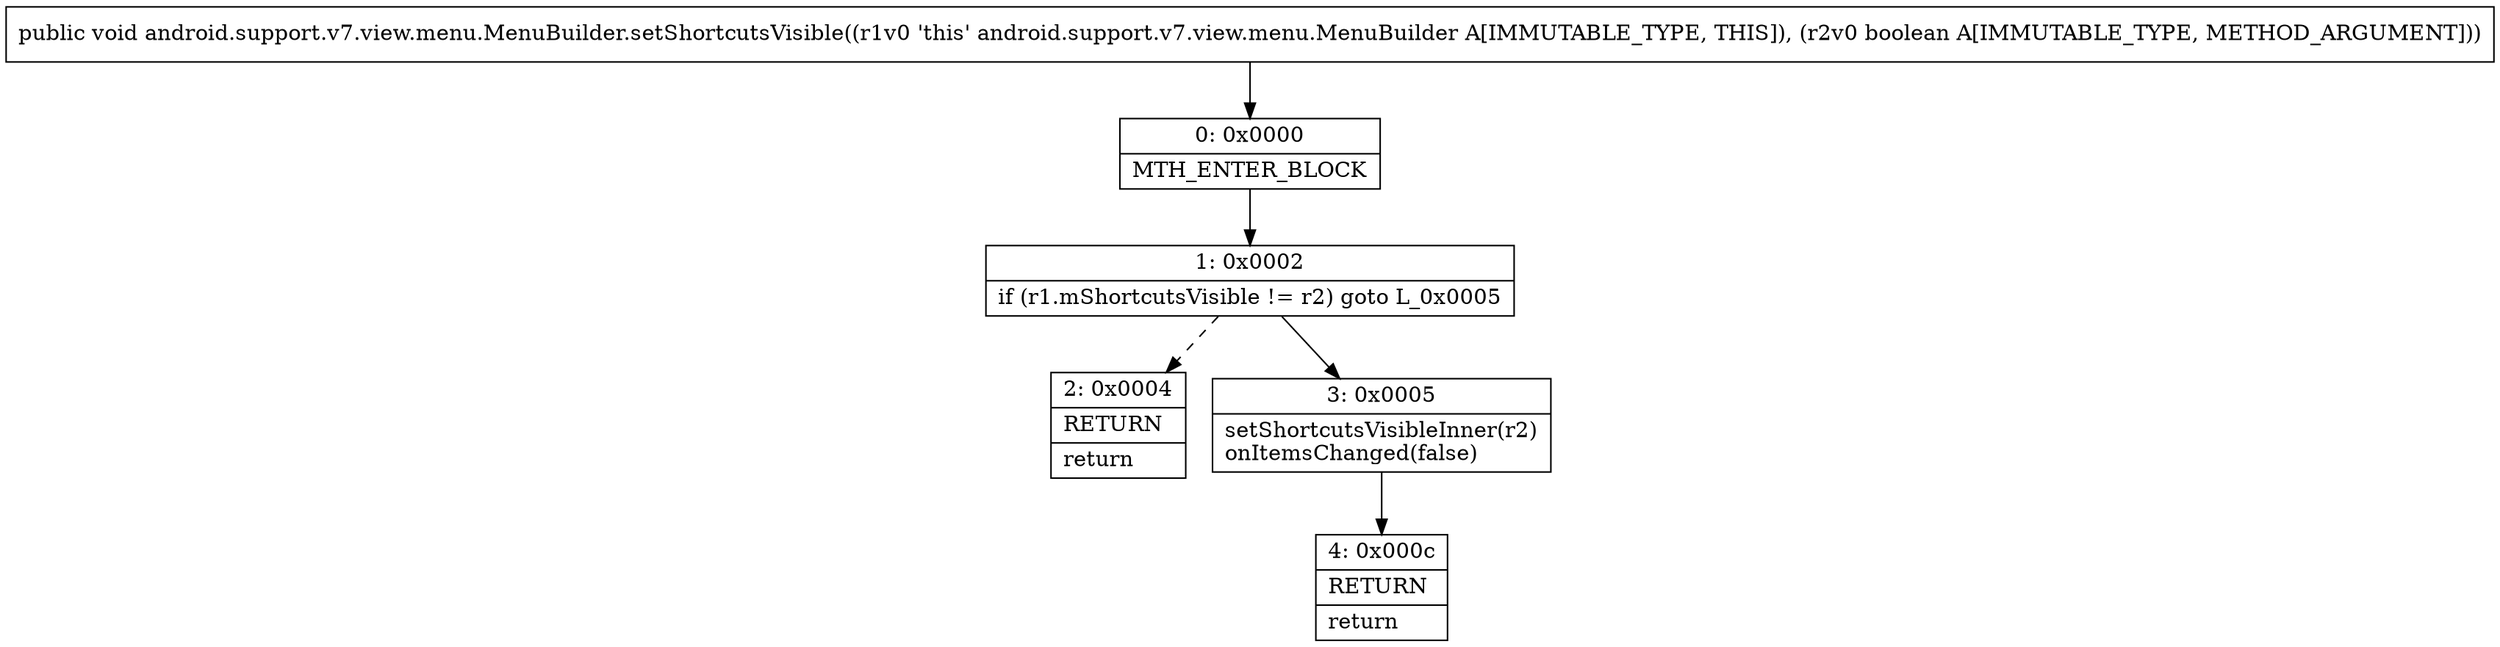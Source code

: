 digraph "CFG forandroid.support.v7.view.menu.MenuBuilder.setShortcutsVisible(Z)V" {
Node_0 [shape=record,label="{0\:\ 0x0000|MTH_ENTER_BLOCK\l}"];
Node_1 [shape=record,label="{1\:\ 0x0002|if (r1.mShortcutsVisible != r2) goto L_0x0005\l}"];
Node_2 [shape=record,label="{2\:\ 0x0004|RETURN\l|return\l}"];
Node_3 [shape=record,label="{3\:\ 0x0005|setShortcutsVisibleInner(r2)\lonItemsChanged(false)\l}"];
Node_4 [shape=record,label="{4\:\ 0x000c|RETURN\l|return\l}"];
MethodNode[shape=record,label="{public void android.support.v7.view.menu.MenuBuilder.setShortcutsVisible((r1v0 'this' android.support.v7.view.menu.MenuBuilder A[IMMUTABLE_TYPE, THIS]), (r2v0 boolean A[IMMUTABLE_TYPE, METHOD_ARGUMENT])) }"];
MethodNode -> Node_0;
Node_0 -> Node_1;
Node_1 -> Node_2[style=dashed];
Node_1 -> Node_3;
Node_3 -> Node_4;
}

